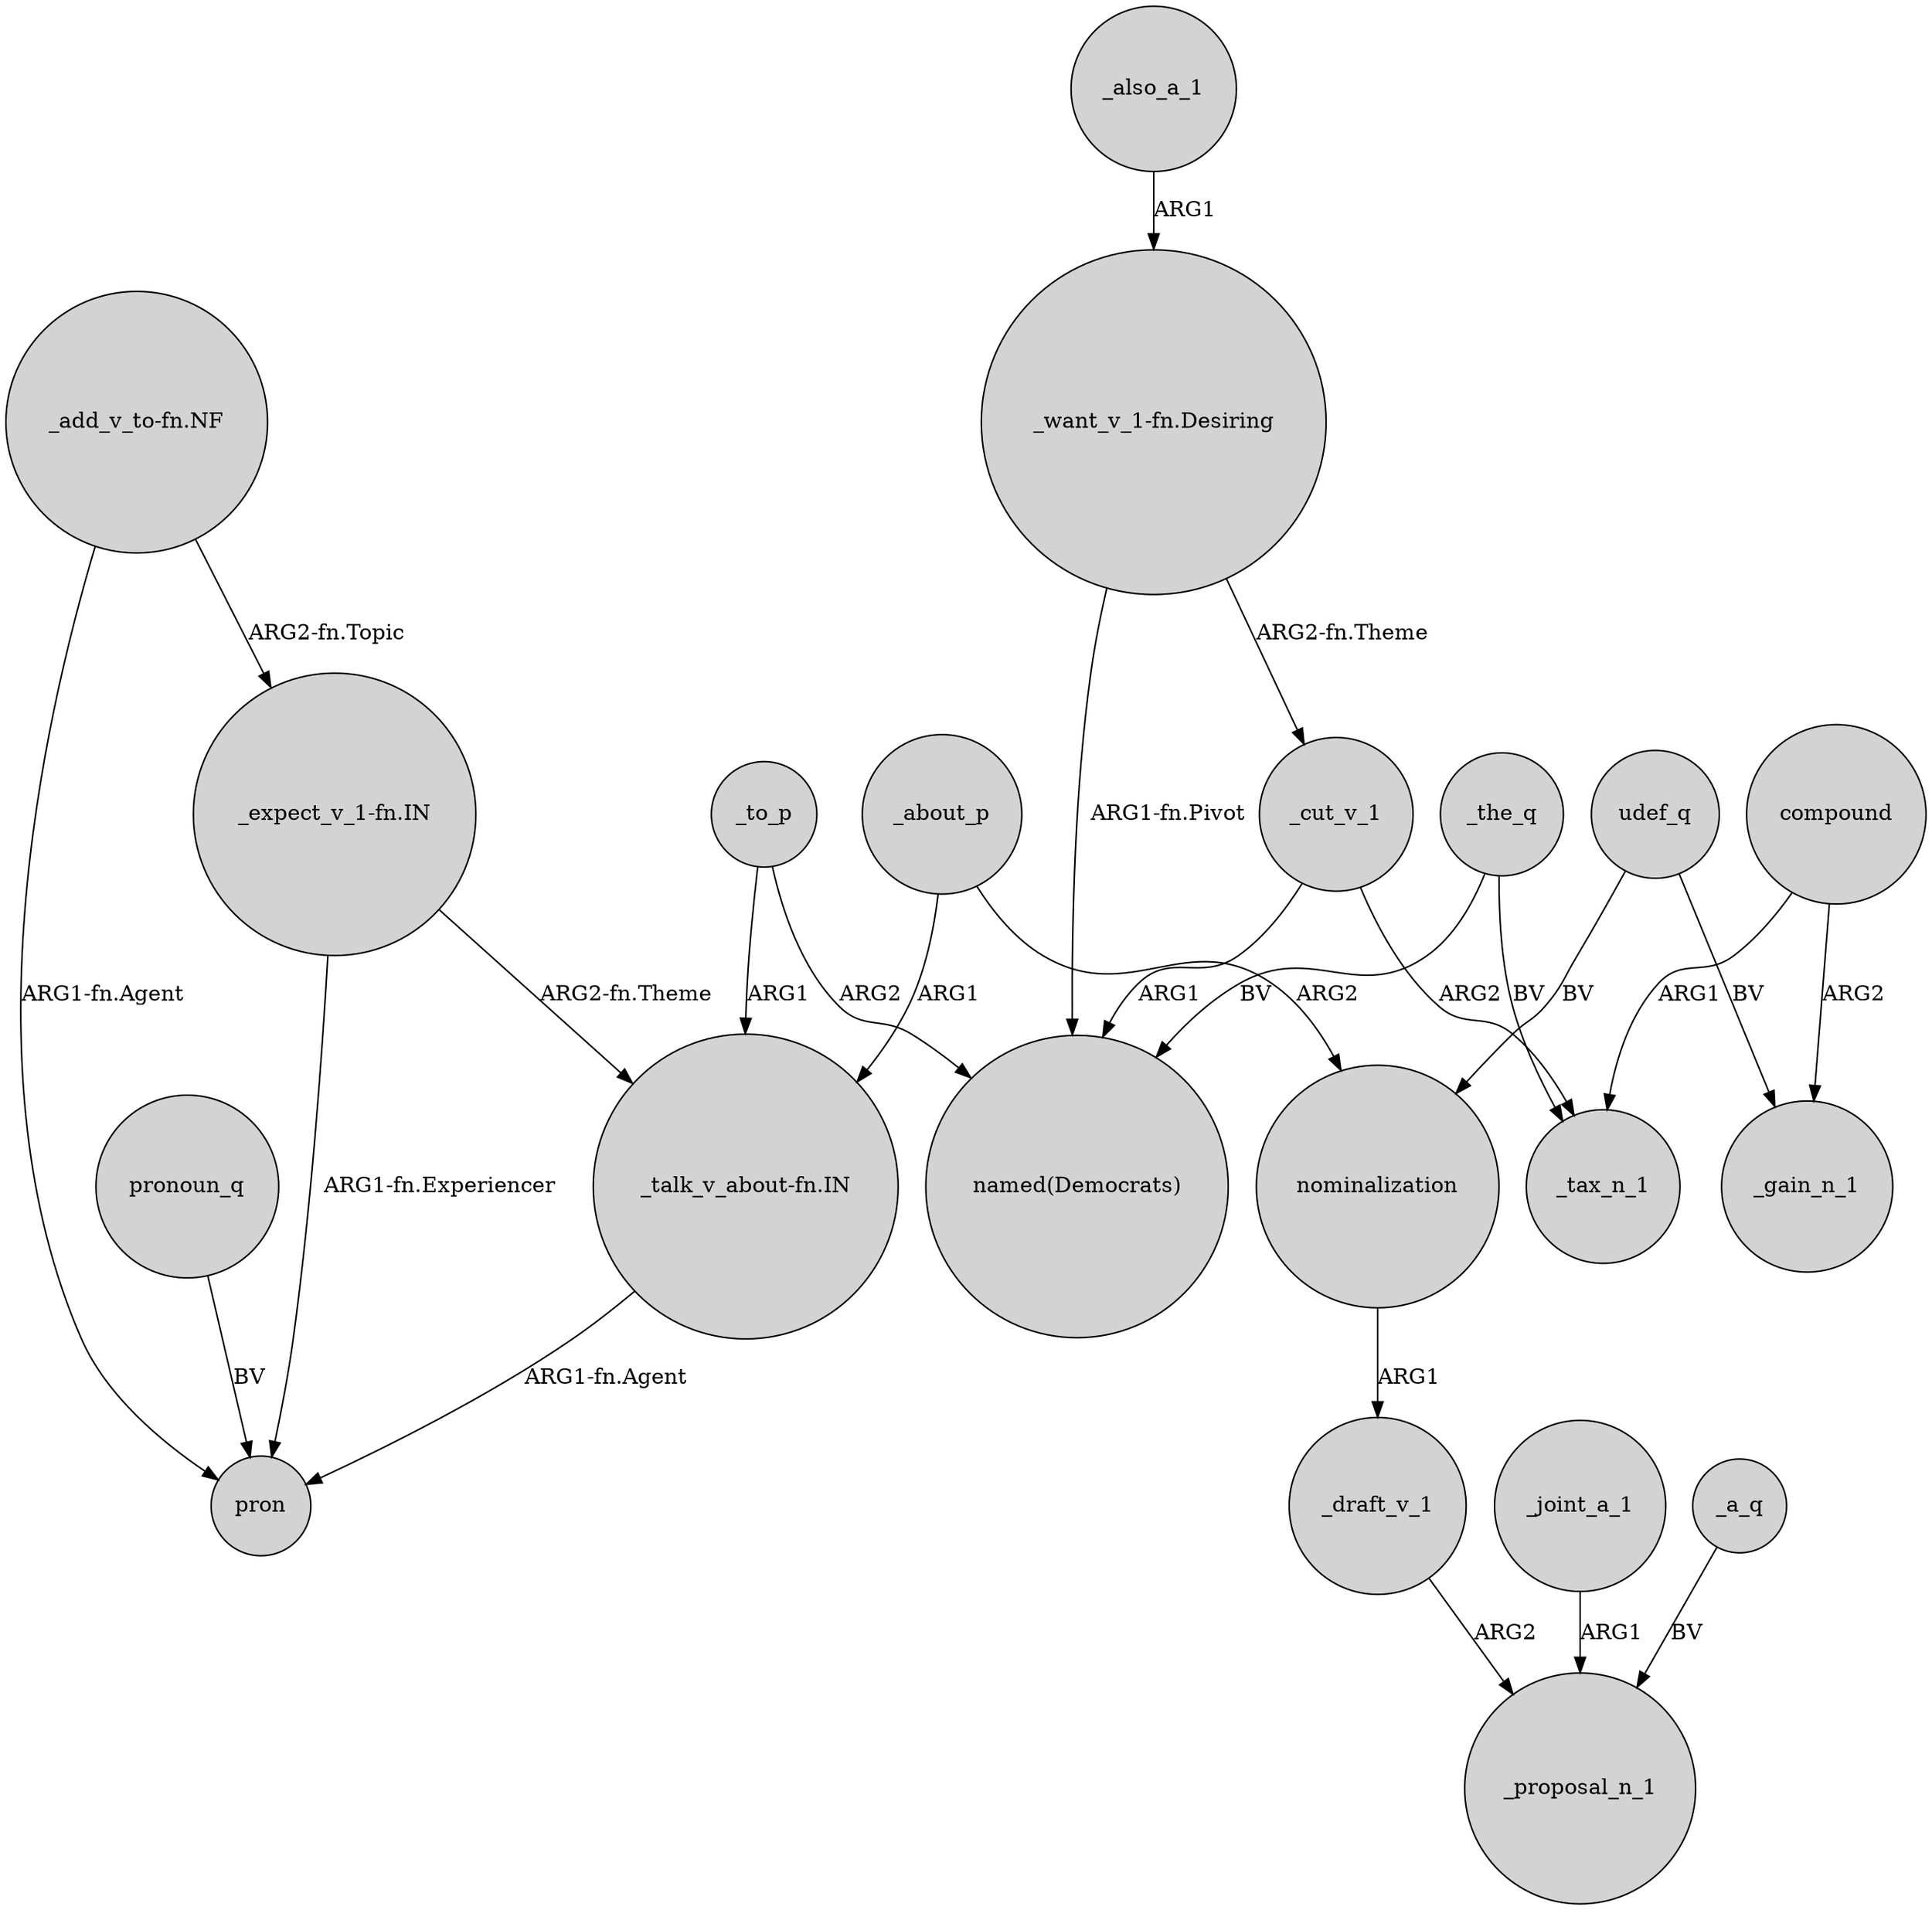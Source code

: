 digraph {
	node [shape=circle style=filled]
	_about_p -> "_talk_v_about-fn.IN" [label=ARG1]
	_also_a_1 -> "_want_v_1-fn.Desiring" [label=ARG1]
	"_add_v_to-fn.NF" -> "_expect_v_1-fn.IN" [label="ARG2-fn.Topic"]
	udef_q -> _gain_n_1 [label=BV]
	_cut_v_1 -> "named(Democrats)" [label=ARG1]
	_to_p -> "named(Democrats)" [label=ARG2]
	_about_p -> nominalization [label=ARG2]
	_the_q -> _tax_n_1 [label=BV]
	_to_p -> "_talk_v_about-fn.IN" [label=ARG1]
	"_talk_v_about-fn.IN" -> pron [label="ARG1-fn.Agent"]
	"_want_v_1-fn.Desiring" -> _cut_v_1 [label="ARG2-fn.Theme"]
	nominalization -> _draft_v_1 [label=ARG1]
	compound -> _tax_n_1 [label=ARG1]
	_joint_a_1 -> _proposal_n_1 [label=ARG1]
	"_want_v_1-fn.Desiring" -> "named(Democrats)" [label="ARG1-fn.Pivot"]
	pronoun_q -> pron [label=BV]
	compound -> _gain_n_1 [label=ARG2]
	_the_q -> "named(Democrats)" [label=BV]
	_draft_v_1 -> _proposal_n_1 [label=ARG2]
	"_expect_v_1-fn.IN" -> "_talk_v_about-fn.IN" [label="ARG2-fn.Theme"]
	"_add_v_to-fn.NF" -> pron [label="ARG1-fn.Agent"]
	udef_q -> nominalization [label=BV]
	"_expect_v_1-fn.IN" -> pron [label="ARG1-fn.Experiencer"]
	_cut_v_1 -> _tax_n_1 [label=ARG2]
	_a_q -> _proposal_n_1 [label=BV]
}
